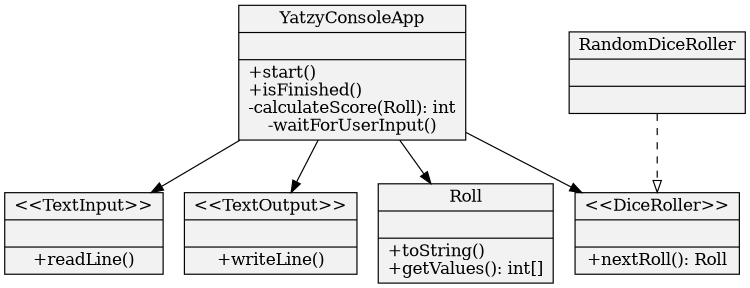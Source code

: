 digraph score_roll_green {
size="5,5"
node[shape=record,style=filled,fillcolor=gray95]

1[label = "{YatzyConsoleApp||+start()\l+isFinished()\l-calculateScore(Roll): int\l-waitForUserInput()}"]
2[label = "{\<\<TextInput\>\>||+readLine()}"]
3[label = "{\<\<TextOutput\>\>||+writeLine()}"]
4[label = "{\<\<DiceRoller\>\>||+nextRoll(): Roll}"]
5[label = "{Roll||+toString()\l+getValues(): int[]}"]
7[label = "{RandomDiceRoller||}"]

1->2
1->3
1->4
1->5
7->4 [style=dashed,arrowhead=onormal]
}
